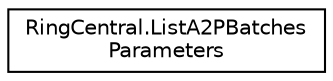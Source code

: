 digraph "Graphical Class Hierarchy"
{
 // LATEX_PDF_SIZE
  edge [fontname="Helvetica",fontsize="10",labelfontname="Helvetica",labelfontsize="10"];
  node [fontname="Helvetica",fontsize="10",shape=record];
  rankdir="LR";
  Node0 [label="RingCentral.ListA2PBatches\lParameters",height=0.2,width=0.4,color="black", fillcolor="white", style="filled",URL="$classRingCentral_1_1ListA2PBatchesParameters.html",tooltip="Query parameters for operation listA2PBatches"];
}

